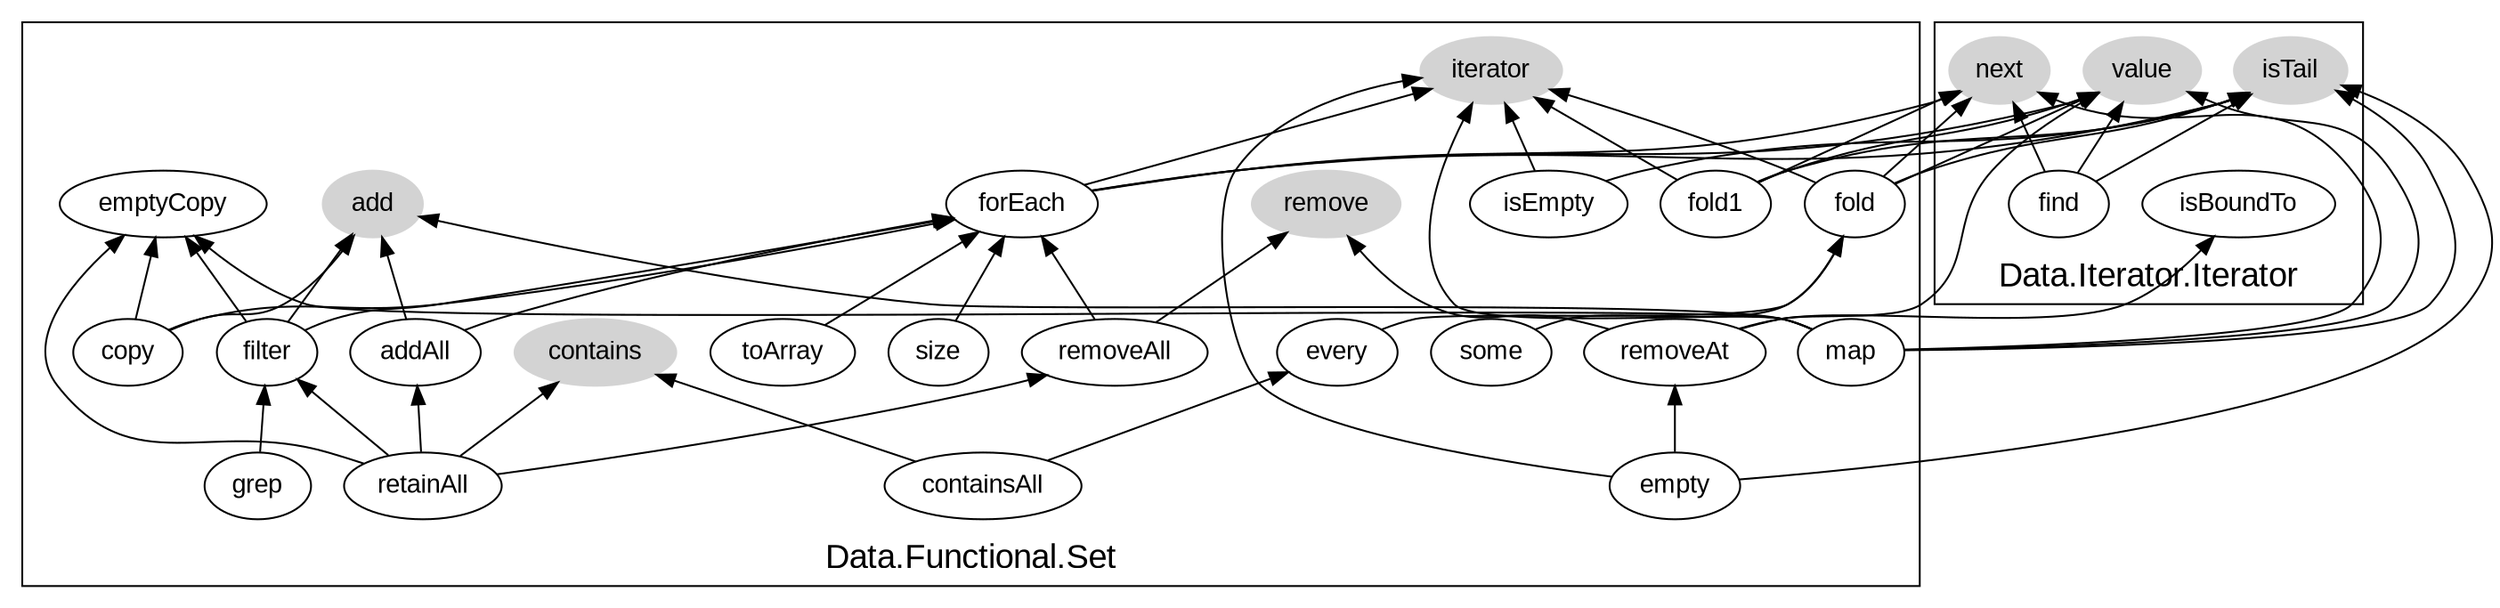 digraph Set {
    graph [ rankdir  = BT
            color    = black
            fontname = Arial
            fontsize = 18    ]
    node  [ fontname = Arial ]
    
    
    subgraph cluster_Iterator {
        label = "Data.Iterator.Iterator"
        
        value  [ style=filled, color=lightgray ]
        isTail [ style=filled, color=lightgray ]
        next   [ style=filled, color=lightgray ]
        
        isBoundTo
        
        find -> isTail
        find -> next
        find -> value
    }
    
    
    subgraph cluster_Set {
        label = "Data.Functional.Set"
        
        /* From Enumerable --> */
        iterator [ style=filled, color=lightgray ]
        
        forEach -> iterator
        forEach -> isTail
        forEach -> next
        forEach -> value
        fold    -> iterator
        fold    -> isTail
        fold    -> next
        fold    -> value
        fold1   -> iterator
        fold1   -> isTail
        fold1   -> next
        fold1   -> value
        every   -> fold
        some    -> fold
        /* <-- From Enumerable */
        
        /* From Collection --> */
        add      [ style=filled, color=lightgray ]
        /* removeAt [ style=filled, color=lightgray ] */
    
        toArray -> forEach
        addAll  -> add
        addAll  -> forEach
        isEmpty -> iterator
        isEmpty -> isTail
        empty   -> iterator
        empty   -> isTail
        empty   -> removeAt
        size    -> forEach
        copy    -> emptyCopy
        copy    -> forEach
        copy    -> add
        filter  -> emptyCopy
        filter  -> forEach
        filter  -> add
        grep    -> filter
        map     -> emptyCopy
        map     -> isTail
        map     -> next
        map     -> value
        map     -> iterator
        map     -> add
        /* <-- From Collection */
        
        contains [ style=filled, color=lightgray ]
        remove   [ style=filled, color=lightgray ]
        
        containsAll -> contains
        containsAll -> every
        removeAll   -> remove
        removeAll   -> forEach
        removeAt    -> isBoundTo
        removeAt    -> value
        removeAt    -> remove
        retainAll   -> emptyCopy
        retainAll   -> addAll
        retainAll   -> removeAll
        retainAll   -> filter
        retainAll   -> contains
    }
    
}
